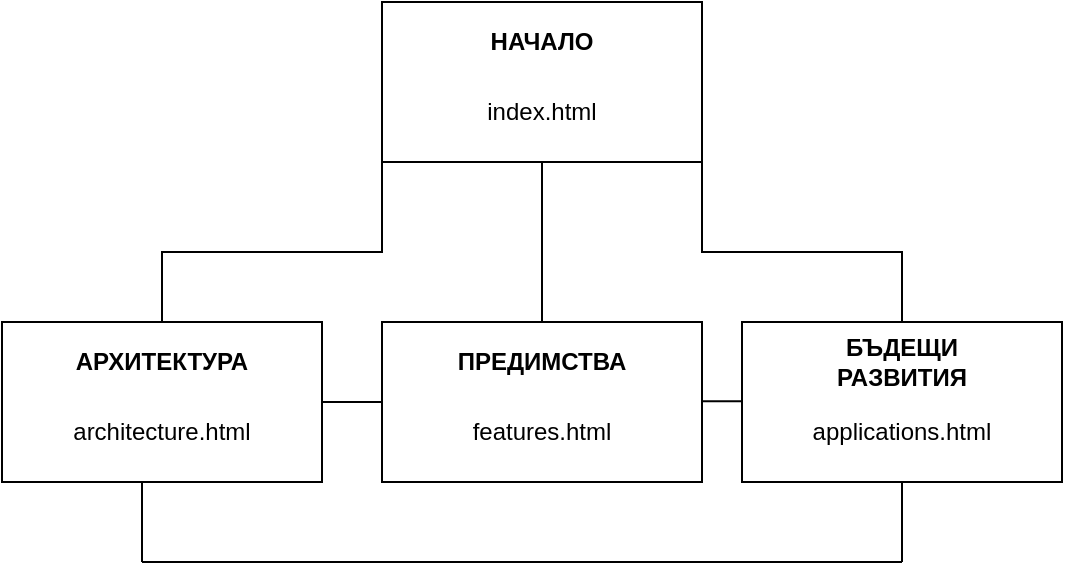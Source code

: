 <mxfile version="22.1.7" type="device">
  <diagram name="Страница-1" id="8dOmQA-U-k6sLpznLG6M">
    <mxGraphModel dx="1247" dy="1818" grid="1" gridSize="10" guides="1" tooltips="1" connect="1" arrows="1" fold="1" page="1" pageScale="1" pageWidth="827" pageHeight="1169" math="0" shadow="0">
      <root>
        <mxCell id="0" />
        <mxCell id="1" parent="0" />
        <mxCell id="wbnvh7hkkzxUcQr9gCt9-21" style="edgeStyle=orthogonalEdgeStyle;rounded=0;orthogonalLoop=1;jettySize=auto;html=1;entryX=0.5;entryY=0;entryDx=0;entryDy=0;" edge="1" parent="1" source="wbnvh7hkkzxUcQr9gCt9-1" target="wbnvh7hkkzxUcQr9gCt9-9">
          <mxGeometry relative="1" as="geometry" />
        </mxCell>
        <mxCell id="wbnvh7hkkzxUcQr9gCt9-22" style="edgeStyle=orthogonalEdgeStyle;rounded=0;orthogonalLoop=1;jettySize=auto;html=1;exitX=0;exitY=1;exitDx=0;exitDy=0;entryX=0.5;entryY=0;entryDx=0;entryDy=0;" edge="1" parent="1" source="wbnvh7hkkzxUcQr9gCt9-1" target="wbnvh7hkkzxUcQr9gCt9-5">
          <mxGeometry relative="1" as="geometry" />
        </mxCell>
        <mxCell id="wbnvh7hkkzxUcQr9gCt9-23" style="edgeStyle=orthogonalEdgeStyle;rounded=0;orthogonalLoop=1;jettySize=auto;html=1;exitX=1;exitY=1;exitDx=0;exitDy=0;entryX=0.5;entryY=0;entryDx=0;entryDy=0;" edge="1" parent="1" source="wbnvh7hkkzxUcQr9gCt9-1" target="wbnvh7hkkzxUcQr9gCt9-11">
          <mxGeometry relative="1" as="geometry" />
        </mxCell>
        <mxCell id="wbnvh7hkkzxUcQr9gCt9-1" value="&lt;br&gt;&lt;br&gt;index.html&lt;br&gt;" style="rounded=0;whiteSpace=wrap;html=1;" vertex="1" parent="1">
          <mxGeometry x="290" y="-960" width="160" height="80" as="geometry" />
        </mxCell>
        <mxCell id="wbnvh7hkkzxUcQr9gCt9-2" value="&lt;b&gt;НАЧАЛО&lt;/b&gt;" style="text;html=1;strokeColor=none;fillColor=none;align=center;verticalAlign=middle;whiteSpace=wrap;rounded=0;" vertex="1" parent="1">
          <mxGeometry x="320" y="-950" width="100" height="20" as="geometry" />
        </mxCell>
        <mxCell id="wbnvh7hkkzxUcQr9gCt9-4" value="&lt;br&gt;&lt;br&gt;architecture.html" style="rounded=0;whiteSpace=wrap;html=1;" vertex="1" parent="1">
          <mxGeometry x="100" y="-800" width="160" height="80" as="geometry" />
        </mxCell>
        <mxCell id="wbnvh7hkkzxUcQr9gCt9-5" value="&lt;b&gt;АРХИТЕКТУРА&lt;/b&gt;" style="text;html=1;strokeColor=none;fillColor=none;align=center;verticalAlign=middle;whiteSpace=wrap;rounded=0;" vertex="1" parent="1">
          <mxGeometry x="130" y="-790" width="100" height="20" as="geometry" />
        </mxCell>
        <mxCell id="wbnvh7hkkzxUcQr9gCt9-8" value="&lt;br&gt;&lt;br&gt;features.html" style="rounded=0;whiteSpace=wrap;html=1;" vertex="1" parent="1">
          <mxGeometry x="290" y="-800" width="160" height="80" as="geometry" />
        </mxCell>
        <mxCell id="wbnvh7hkkzxUcQr9gCt9-9" value="&lt;b&gt;ПРЕДИМСТВА&lt;/b&gt;" style="text;html=1;strokeColor=none;fillColor=none;align=center;verticalAlign=middle;whiteSpace=wrap;rounded=0;" vertex="1" parent="1">
          <mxGeometry x="320" y="-790" width="100" height="20" as="geometry" />
        </mxCell>
        <mxCell id="wbnvh7hkkzxUcQr9gCt9-10" value="&lt;br&gt;&lt;br&gt;applications.html" style="rounded=0;whiteSpace=wrap;html=1;" vertex="1" parent="1">
          <mxGeometry x="470" y="-800" width="160" height="80" as="geometry" />
        </mxCell>
        <mxCell id="wbnvh7hkkzxUcQr9gCt9-11" value="&lt;b&gt;БЪДЕЩИ РАЗВИТИЯ&lt;/b&gt;" style="text;html=1;strokeColor=none;fillColor=none;align=center;verticalAlign=middle;whiteSpace=wrap;rounded=0;" vertex="1" parent="1">
          <mxGeometry x="500" y="-790" width="100" height="20" as="geometry" />
        </mxCell>
        <mxCell id="wbnvh7hkkzxUcQr9gCt9-32" value="" style="endArrow=none;html=1;rounded=0;" edge="1" parent="1">
          <mxGeometry width="50" height="50" relative="1" as="geometry">
            <mxPoint x="450" y="-760.43" as="sourcePoint" />
            <mxPoint x="470" y="-760.43" as="targetPoint" />
          </mxGeometry>
        </mxCell>
        <mxCell id="wbnvh7hkkzxUcQr9gCt9-35" value="" style="endArrow=none;html=1;rounded=0;entryX=1;entryY=0.5;entryDx=0;entryDy=0;" edge="1" parent="1" target="wbnvh7hkkzxUcQr9gCt9-4">
          <mxGeometry width="50" height="50" relative="1" as="geometry">
            <mxPoint x="290" y="-760" as="sourcePoint" />
            <mxPoint x="480" y="-750.43" as="targetPoint" />
          </mxGeometry>
        </mxCell>
        <mxCell id="wbnvh7hkkzxUcQr9gCt9-46" value="" style="endArrow=none;html=1;rounded=0;exitX=0.5;exitY=1;exitDx=0;exitDy=0;" edge="1" parent="1" source="wbnvh7hkkzxUcQr9gCt9-10">
          <mxGeometry width="50" height="50" relative="1" as="geometry">
            <mxPoint x="520" y="-720" as="sourcePoint" />
            <mxPoint x="550" y="-680" as="targetPoint" />
          </mxGeometry>
        </mxCell>
        <mxCell id="wbnvh7hkkzxUcQr9gCt9-47" value="" style="endArrow=none;html=1;rounded=0;" edge="1" parent="1">
          <mxGeometry width="50" height="50" relative="1" as="geometry">
            <mxPoint x="170" y="-680" as="sourcePoint" />
            <mxPoint x="550" y="-680" as="targetPoint" />
          </mxGeometry>
        </mxCell>
        <mxCell id="wbnvh7hkkzxUcQr9gCt9-48" value="" style="endArrow=none;html=1;rounded=0;" edge="1" parent="1">
          <mxGeometry width="50" height="50" relative="1" as="geometry">
            <mxPoint x="170" y="-720" as="sourcePoint" />
            <mxPoint x="170" y="-680" as="targetPoint" />
          </mxGeometry>
        </mxCell>
      </root>
    </mxGraphModel>
  </diagram>
</mxfile>
